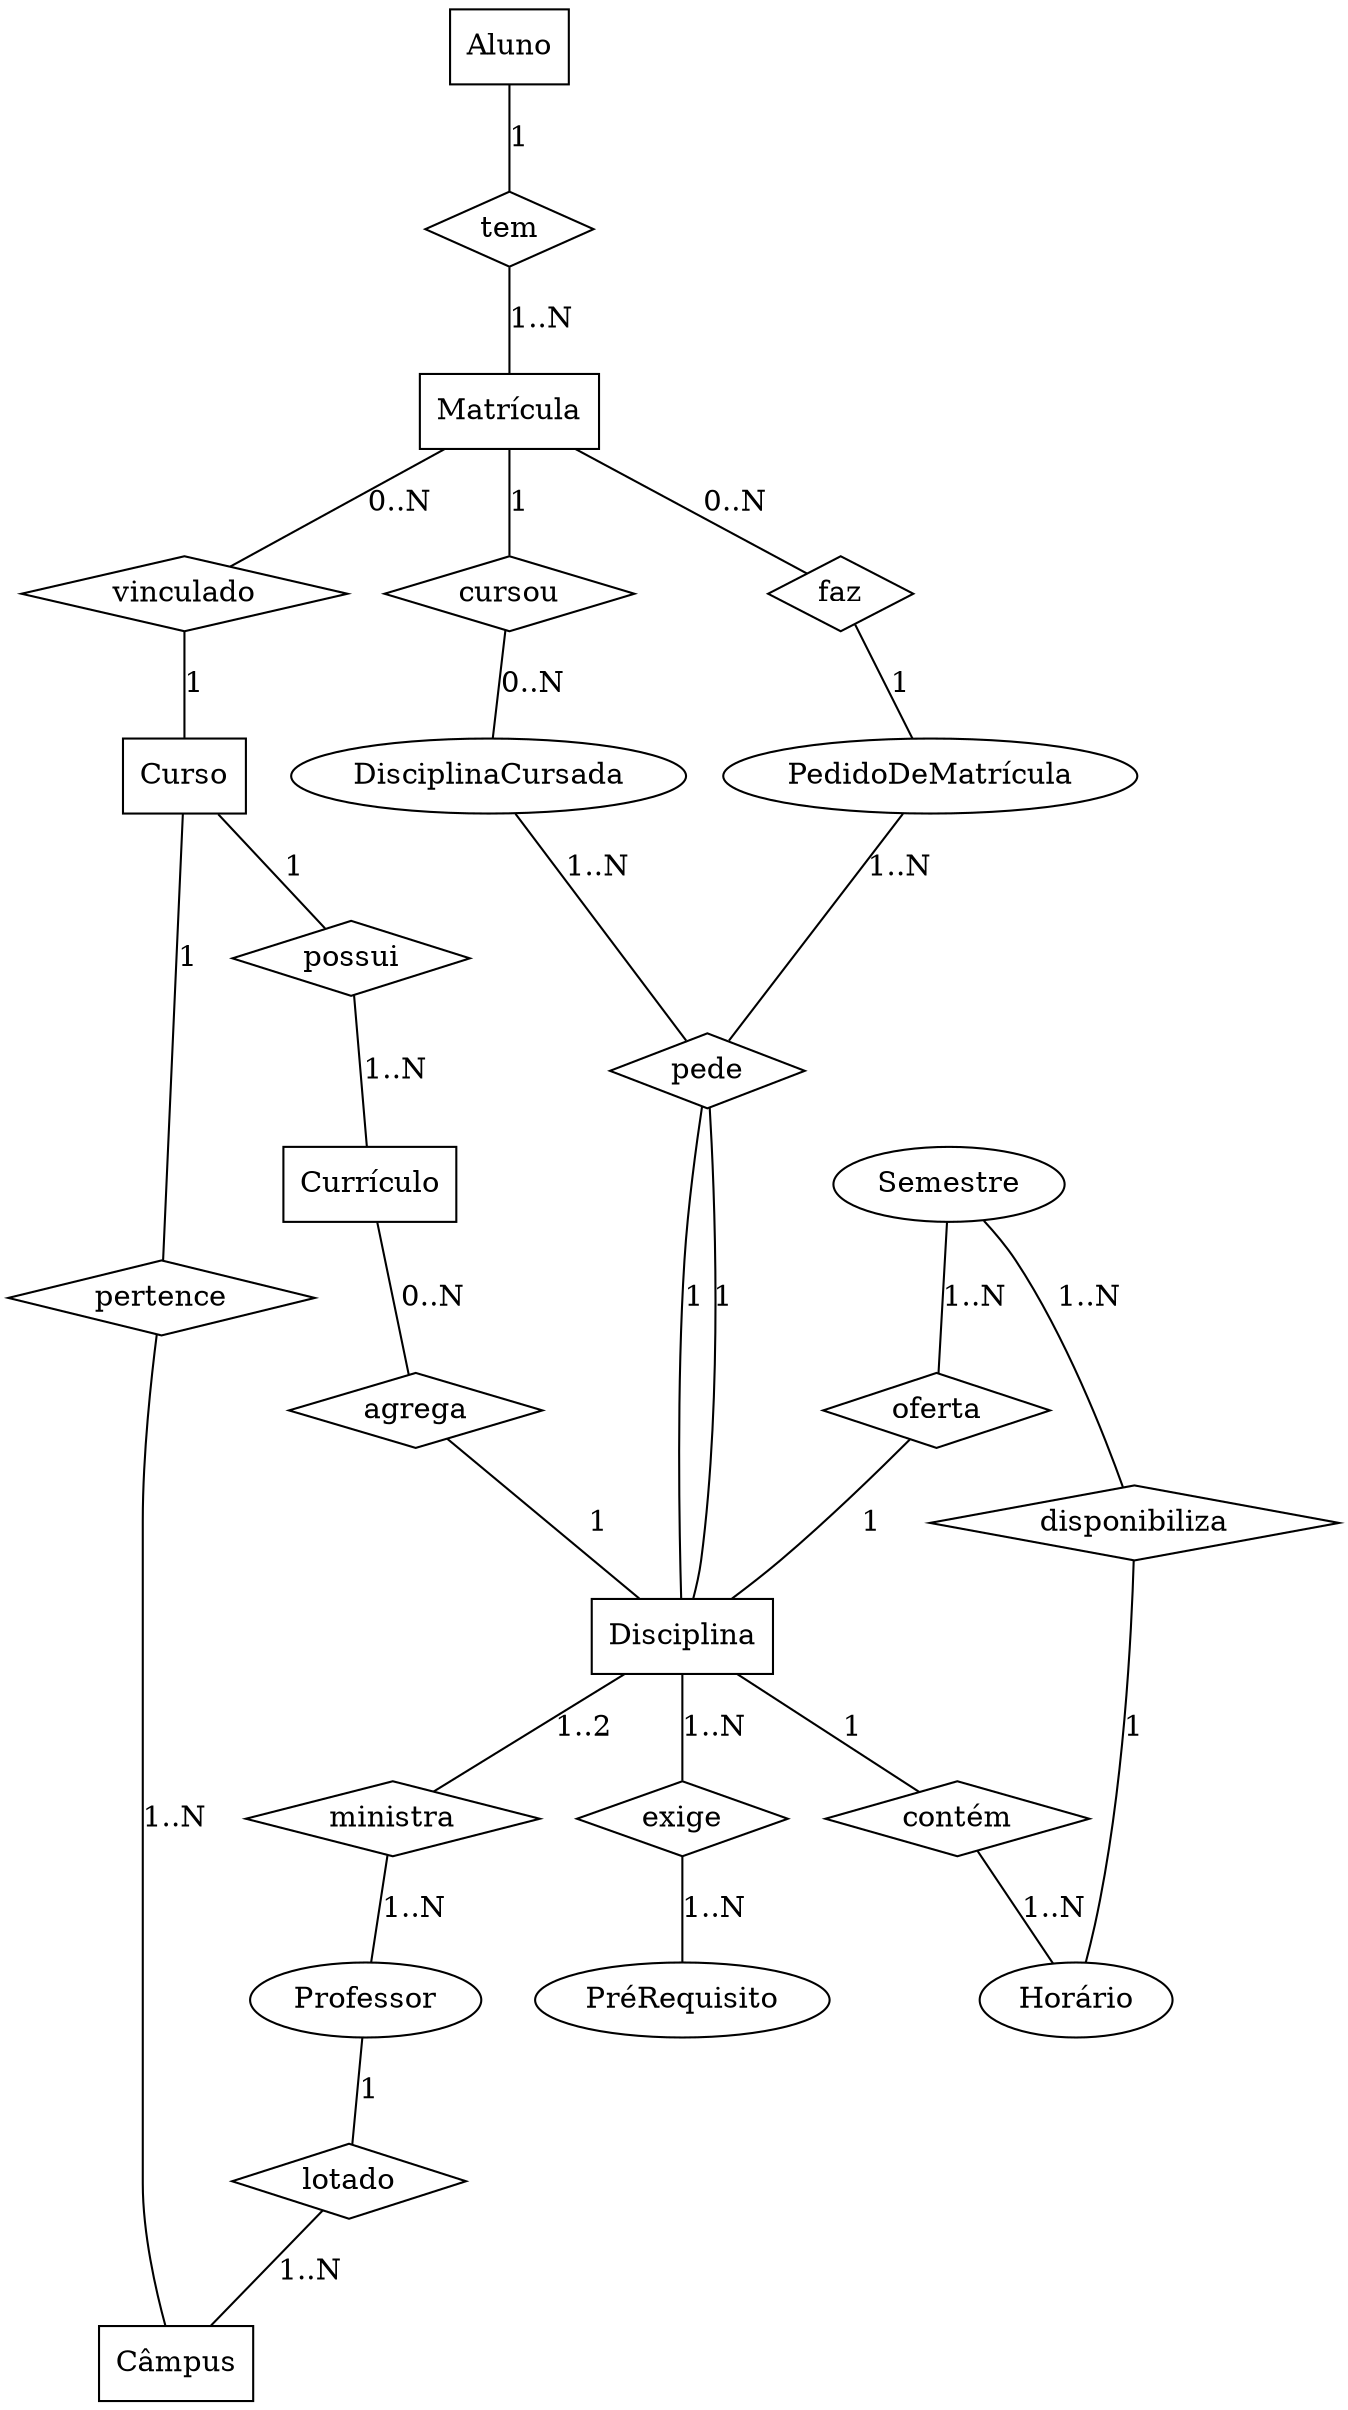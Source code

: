 graph diagramaER {

// Entidades
  Matrícula [shape=record]
  Curso [shape=record]
  Aluno [shape=record]
  Disciplina [shape=record]
  Currículo [shape=record]
  Câmpus [shape=record]
  
  //DisciplinaCursada [shape=record]
  //PedidoDeMatrícula [shape=record]
  //Professor [shape=record]
  //semestre [shape=record]
  //Horário [shape=record]
  //PréRequisito [shape=record]
 
  // Relacionamentos
  tem [shape=diamond]
  faz [shape=diamond]
  vinculado [shape=diamond]
  cursou [shape=diamond]
  pede [shape=diamond]
  pertence [shape=diamond]
  possui [shape=diamond]
  lotado [shape=diamond]
  agrega [shape=diamond]
  ministra [shape=diamond]
  oferta [shape=diamond]
  contém [shape=diamond]
  exige [shape=diamond]
  disponibiliza [shape=diamond]
 
   // Ligações Entidade-Entidade
  Aluno -- tem [label="1"]
  tem -- Matrícula [label="1..N"]
  Matrícula -- cursou [label="1"]
  cursou -- DisciplinaCursada [label="0..N"]
  PedidoDeMatrícula -- pede [label="1..N"]
  pede -- Disciplina [label="1"]
  DisciplinaCursada -- pede [label="1..N"]
  pede -- Disciplina [label="1"]
  Matrícula -- faz [label="0..N"]
  faz -- PedidoDeMatrícula [label="1"]
  Matrícula -- vinculado [label="0..N"]
  vinculado -- Curso [label="1"]
  Curso -- pertence [label="1"]
  pertence -- Câmpus [label="1..N"]
  Curso -- possui [label="1"]
  possui -- Currículo [label="1..N"]
  Professor -- lotado [label="1"]
  lotado -- Câmpus [label="1..N"]
  Disciplina -- ministra [label="1..2"]
  ministra -- Professor [label="1..N"]
  Currículo -- agrega [label="0..N"]
  agrega -- Disciplina [label="1"]
  Semestre -- oferta [label="1..N"]
  oferta -- Disciplina [label="1"]
  Disciplina -- contém [label="1"]
  contém -- Horário [label="1..N"]
  Semestre -- disponibiliza [label="1..N"]
  disponibiliza -- Horário [label="1"]
  Disciplina -- exige [label="1..N"]
  exige -- PréRequisito [label="1..N"]

}
